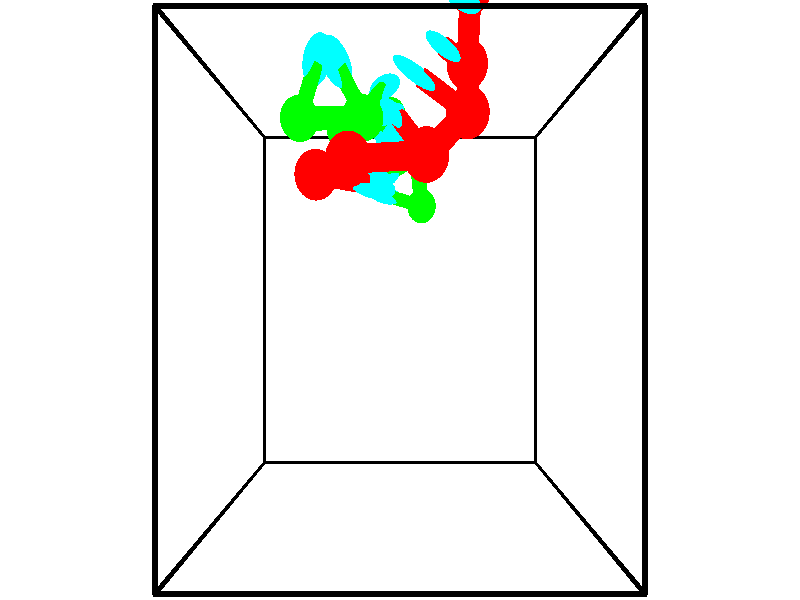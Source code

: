 // switches for output
#declare DRAW_BASES = 1; // possible values are 0, 1; only relevant for DNA ribbons
#declare DRAW_BASES_TYPE = 3; // possible values are 1, 2, 3; only relevant for DNA ribbons
#declare DRAW_FOG = 0; // set to 1 to enable fog

#include "colors.inc"

#include "transforms.inc"
background { rgb <1, 1, 1>}

#default {
   normal{
       ripples 0.25
       frequency 0.20
       turbulence 0.2
       lambda 5
   }
	finish {
		phong 0.1
		phong_size 40.
	}
}

// original window dimensions: 1024x640


// camera settings

camera {
	sky <-0, 1, 0>
	up <-0, 1, 0>
	right 1.6 * <1, 0, 0>
	location <2.5, 2.5, 11.1562>
	look_at <2.5, 2.5, 2.5>
	direction <0, 0, -8.6562>
	angle 67.0682
}


# declare cpy_camera_pos = <2.5, 2.5, 11.1562>;
# if (DRAW_FOG = 1)
fog {
	fog_type 2
	up vnormalize(cpy_camera_pos)
	color rgbt<1,1,1,0.3>
	distance 1e-5
	fog_alt 3e-3
	fog_offset 4
}
# end


// LIGHTS

# declare lum = 6;
global_settings {
	ambient_light rgb lum * <0.05, 0.05, 0.05>
	max_trace_level 15
}# declare cpy_direct_light_amount = 0.25;
light_source
{	1000 * <-1, -1, 1>,
	rgb lum * cpy_direct_light_amount
	parallel
}

light_source
{	1000 * <1, 1, -1>,
	rgb lum * cpy_direct_light_amount
	parallel
}

// strand 0

// nucleotide -1

// particle -1
sphere {
	<2.378539, 5.750911, 4.675558> 0.250000
	pigment { color rgbt <1,0,0,0> }
	no_shadow
}
cylinder {
	<2.153616, 5.764629, 5.006044>,  <2.018662, 5.772861, 5.204336>, 0.100000
	pigment { color rgbt <1,0,0,0> }
	no_shadow
}
cylinder {
	<2.153616, 5.764629, 5.006044>,  <2.378539, 5.750911, 4.675558>, 0.100000
	pigment { color rgbt <1,0,0,0> }
	no_shadow
}

// particle -1
sphere {
	<2.153616, 5.764629, 5.006044> 0.100000
	pigment { color rgbt <1,0,0,0> }
	no_shadow
}
sphere {
	0, 1
	scale<0.080000,0.200000,0.300000>
	matrix <-0.758174, -0.420258, -0.498554,
		0.330125, -0.906756, 0.262317,
		-0.562307, 0.034296, 0.826217,
		1.984924, 5.774918, 5.253910>
	pigment { color rgbt <0,1,1,0> }
	no_shadow
}
cylinder {
	<2.967907, 6.038795, 4.415312>,  <2.378539, 5.750911, 4.675558>, 0.130000
	pigment { color rgbt <1,0,0,0> }
	no_shadow
}

// nucleotide -1

// particle -1
sphere {
	<2.967907, 6.038795, 4.415312> 0.250000
	pigment { color rgbt <1,0,0,0> }
	no_shadow
}
cylinder {
	<3.143635, 5.760670, 4.642833>,  <3.249072, 5.593794, 4.779345>, 0.100000
	pigment { color rgbt <1,0,0,0> }
	no_shadow
}
cylinder {
	<3.143635, 5.760670, 4.642833>,  <2.967907, 6.038795, 4.415312>, 0.100000
	pigment { color rgbt <1,0,0,0> }
	no_shadow
}

// particle -1
sphere {
	<3.143635, 5.760670, 4.642833> 0.100000
	pigment { color rgbt <1,0,0,0> }
	no_shadow
}
sphere {
	0, 1
	scale<0.080000,0.200000,0.300000>
	matrix <-0.286118, -0.708504, -0.645103,
		0.851548, 0.120662, -0.510202,
		0.439320, -0.695315, 0.568801,
		3.275431, 5.552075, 4.813473>
	pigment { color rgbt <0,1,1,0> }
	no_shadow
}
cylinder {
	<3.336680, 5.576002, 4.020819>,  <2.967907, 6.038795, 4.415312>, 0.130000
	pigment { color rgbt <1,0,0,0> }
	no_shadow
}

// nucleotide -1

// particle -1
sphere {
	<3.336680, 5.576002, 4.020819> 0.250000
	pigment { color rgbt <1,0,0,0> }
	no_shadow
}
cylinder {
	<3.255718, 5.369560, 4.353726>,  <3.207141, 5.245696, 4.553471>, 0.100000
	pigment { color rgbt <1,0,0,0> }
	no_shadow
}
cylinder {
	<3.255718, 5.369560, 4.353726>,  <3.336680, 5.576002, 4.020819>, 0.100000
	pigment { color rgbt <1,0,0,0> }
	no_shadow
}

// particle -1
sphere {
	<3.255718, 5.369560, 4.353726> 0.100000
	pigment { color rgbt <1,0,0,0> }
	no_shadow
}
sphere {
	0, 1
	scale<0.080000,0.200000,0.300000>
	matrix <-0.355907, -0.752980, -0.553490,
		0.912339, -0.408239, -0.031278,
		-0.202404, -0.516103, 0.832268,
		3.194997, 5.214729, 4.603407>
	pigment { color rgbt <0,1,1,0> }
	no_shadow
}
cylinder {
	<3.321513, 4.896891, 3.786228>,  <3.336680, 5.576002, 4.020819>, 0.130000
	pigment { color rgbt <1,0,0,0> }
	no_shadow
}

// nucleotide -1

// particle -1
sphere {
	<3.321513, 4.896891, 3.786228> 0.250000
	pigment { color rgbt <1,0,0,0> }
	no_shadow
}
cylinder {
	<3.129305, 4.878803, 4.136555>,  <3.013980, 4.867950, 4.346751>, 0.100000
	pigment { color rgbt <1,0,0,0> }
	no_shadow
}
cylinder {
	<3.129305, 4.878803, 4.136555>,  <3.321513, 4.896891, 3.786228>, 0.100000
	pigment { color rgbt <1,0,0,0> }
	no_shadow
}

// particle -1
sphere {
	<3.129305, 4.878803, 4.136555> 0.100000
	pigment { color rgbt <1,0,0,0> }
	no_shadow
}
sphere {
	0, 1
	scale<0.080000,0.200000,0.300000>
	matrix <-0.536656, -0.774695, -0.334437,
		0.693614, -0.630716, 0.347990,
		-0.480521, -0.045220, 0.875817,
		2.985149, 4.865237, 4.399300>
	pigment { color rgbt <0,1,1,0> }
	no_shadow
}
cylinder {
	<3.281471, 4.299786, 4.197490>,  <3.321513, 4.896891, 3.786228>, 0.130000
	pigment { color rgbt <1,0,0,0> }
	no_shadow
}

// nucleotide -1

// particle -1
sphere {
	<3.281471, 4.299786, 4.197490> 0.250000
	pigment { color rgbt <1,0,0,0> }
	no_shadow
}
cylinder {
	<2.938120, 4.498604, 4.248301>,  <2.732109, 4.617894, 4.278787>, 0.100000
	pigment { color rgbt <1,0,0,0> }
	no_shadow
}
cylinder {
	<2.938120, 4.498604, 4.248301>,  <3.281471, 4.299786, 4.197490>, 0.100000
	pigment { color rgbt <1,0,0,0> }
	no_shadow
}

// particle -1
sphere {
	<2.938120, 4.498604, 4.248301> 0.100000
	pigment { color rgbt <1,0,0,0> }
	no_shadow
}
sphere {
	0, 1
	scale<0.080000,0.200000,0.300000>
	matrix <-0.505970, -0.779316, -0.369678,
		-0.084753, -0.381595, 0.920436,
		-0.858377, 0.497044, 0.127026,
		2.680607, 4.647717, 4.286408>
	pigment { color rgbt <0,1,1,0> }
	no_shadow
}
cylinder {
	<2.784919, 3.810698, 4.621397>,  <3.281471, 4.299786, 4.197490>, 0.130000
	pigment { color rgbt <1,0,0,0> }
	no_shadow
}

// nucleotide -1

// particle -1
sphere {
	<2.784919, 3.810698, 4.621397> 0.250000
	pigment { color rgbt <1,0,0,0> }
	no_shadow
}
cylinder {
	<2.605244, 4.073135, 4.378820>,  <2.497438, 4.230598, 4.233275>, 0.100000
	pigment { color rgbt <1,0,0,0> }
	no_shadow
}
cylinder {
	<2.605244, 4.073135, 4.378820>,  <2.784919, 3.810698, 4.621397>, 0.100000
	pigment { color rgbt <1,0,0,0> }
	no_shadow
}

// particle -1
sphere {
	<2.605244, 4.073135, 4.378820> 0.100000
	pigment { color rgbt <1,0,0,0> }
	no_shadow
}
sphere {
	0, 1
	scale<0.080000,0.200000,0.300000>
	matrix <-0.550249, -0.737919, -0.390770,
		-0.703884, 0.158161, 0.692482,
		-0.449191, 0.656095, -0.606438,
		2.470487, 4.269964, 4.196888>
	pigment { color rgbt <0,1,1,0> }
	no_shadow
}
cylinder {
	<1.941230, 3.768382, 4.633785>,  <2.784919, 3.810698, 4.621397>, 0.130000
	pigment { color rgbt <1,0,0,0> }
	no_shadow
}

// nucleotide -1

// particle -1
sphere {
	<1.941230, 3.768382, 4.633785> 0.250000
	pigment { color rgbt <1,0,0,0> }
	no_shadow
}
cylinder {
	<2.168549, 3.838367, 4.312182>,  <2.304940, 3.880358, 4.119221>, 0.100000
	pigment { color rgbt <1,0,0,0> }
	no_shadow
}
cylinder {
	<2.168549, 3.838367, 4.312182>,  <1.941230, 3.768382, 4.633785>, 0.100000
	pigment { color rgbt <1,0,0,0> }
	no_shadow
}

// particle -1
sphere {
	<2.168549, 3.838367, 4.312182> 0.100000
	pigment { color rgbt <1,0,0,0> }
	no_shadow
}
sphere {
	0, 1
	scale<0.080000,0.200000,0.300000>
	matrix <-0.421601, -0.777202, -0.467130,
		-0.706606, 0.604439, -0.367917,
		0.568297, 0.174963, -0.804007,
		2.339038, 3.890856, 4.070981>
	pigment { color rgbt <0,1,1,0> }
	no_shadow
}
cylinder {
	<1.508284, 3.730055, 4.036955>,  <1.941230, 3.768382, 4.633785>, 0.130000
	pigment { color rgbt <1,0,0,0> }
	no_shadow
}

// nucleotide -1

// particle -1
sphere {
	<1.508284, 3.730055, 4.036955> 0.250000
	pigment { color rgbt <1,0,0,0> }
	no_shadow
}
cylinder {
	<1.881460, 3.693836, 3.897572>,  <2.105366, 3.672105, 3.813941>, 0.100000
	pigment { color rgbt <1,0,0,0> }
	no_shadow
}
cylinder {
	<1.881460, 3.693836, 3.897572>,  <1.508284, 3.730055, 4.036955>, 0.100000
	pigment { color rgbt <1,0,0,0> }
	no_shadow
}

// particle -1
sphere {
	<1.881460, 3.693836, 3.897572> 0.100000
	pigment { color rgbt <1,0,0,0> }
	no_shadow
}
sphere {
	0, 1
	scale<0.080000,0.200000,0.300000>
	matrix <-0.309628, -0.695672, -0.648205,
		-0.183720, 0.712630, -0.677057,
		0.932940, -0.090547, -0.348459,
		2.161342, 3.666672, 3.793034>
	pigment { color rgbt <0,1,1,0> }
	no_shadow
}
// strand 1

// nucleotide -1

// particle -1
sphere {
	<2.877425, 3.872122, 0.559561> 0.250000
	pigment { color rgbt <0,1,0,0> }
	no_shadow
}
cylinder {
	<2.521059, 3.981861, 0.414783>,  <2.307240, 4.047705, 0.327917>, 0.100000
	pigment { color rgbt <0,1,0,0> }
	no_shadow
}
cylinder {
	<2.521059, 3.981861, 0.414783>,  <2.877425, 3.872122, 0.559561>, 0.100000
	pigment { color rgbt <0,1,0,0> }
	no_shadow
}

// particle -1
sphere {
	<2.521059, 3.981861, 0.414783> 0.100000
	pigment { color rgbt <0,1,0,0> }
	no_shadow
}
sphere {
	0, 1
	scale<0.080000,0.200000,0.300000>
	matrix <-0.011131, 0.783506, 0.621284,
		0.454033, 0.557540, -0.694984,
		-0.890915, 0.274348, -0.361944,
		2.253784, 4.064166, 0.306200>
	pigment { color rgbt <0,1,1,0> }
	no_shadow
}
cylinder {
	<2.801453, 4.606861, 0.426980>,  <2.877425, 3.872122, 0.559561>, 0.130000
	pigment { color rgbt <0,1,0,0> }
	no_shadow
}

// nucleotide -1

// particle -1
sphere {
	<2.801453, 4.606861, 0.426980> 0.250000
	pigment { color rgbt <0,1,0,0> }
	no_shadow
}
cylinder {
	<2.468708, 4.419514, 0.546067>,  <2.269061, 4.307105, 0.617520>, 0.100000
	pigment { color rgbt <0,1,0,0> }
	no_shadow
}
cylinder {
	<2.468708, 4.419514, 0.546067>,  <2.801453, 4.606861, 0.426980>, 0.100000
	pigment { color rgbt <0,1,0,0> }
	no_shadow
}

// particle -1
sphere {
	<2.468708, 4.419514, 0.546067> 0.100000
	pigment { color rgbt <0,1,0,0> }
	no_shadow
}
sphere {
	0, 1
	scale<0.080000,0.200000,0.300000>
	matrix <-0.062163, 0.611704, 0.788640,
		-0.551490, 0.637533, -0.537969,
		-0.831862, -0.468369, 0.297718,
		2.219149, 4.279003, 0.635383>
	pigment { color rgbt <0,1,1,0> }
	no_shadow
}
cylinder {
	<2.346149, 5.181377, 0.661753>,  <2.801453, 4.606861, 0.426980>, 0.130000
	pigment { color rgbt <0,1,0,0> }
	no_shadow
}

// nucleotide -1

// particle -1
sphere {
	<2.346149, 5.181377, 0.661753> 0.250000
	pigment { color rgbt <0,1,0,0> }
	no_shadow
}
cylinder {
	<2.294622, 4.839977, 0.863721>,  <2.263706, 4.635137, 0.984901>, 0.100000
	pigment { color rgbt <0,1,0,0> }
	no_shadow
}
cylinder {
	<2.294622, 4.839977, 0.863721>,  <2.346149, 5.181377, 0.661753>, 0.100000
	pigment { color rgbt <0,1,0,0> }
	no_shadow
}

// particle -1
sphere {
	<2.294622, 4.839977, 0.863721> 0.100000
	pigment { color rgbt <0,1,0,0> }
	no_shadow
}
sphere {
	0, 1
	scale<0.080000,0.200000,0.300000>
	matrix <0.133318, 0.489634, 0.861676,
		-0.982666, 0.178313, 0.050713,
		-0.128817, -0.853501, 0.504919,
		2.255977, 4.583927, 1.015197>
	pigment { color rgbt <0,1,1,0> }
	no_shadow
}
cylinder {
	<1.716596, 4.999138, 1.071549>,  <2.346149, 5.181377, 0.661753>, 0.130000
	pigment { color rgbt <0,1,0,0> }
	no_shadow
}

// nucleotide -1

// particle -1
sphere {
	<1.716596, 4.999138, 1.071549> 0.250000
	pigment { color rgbt <0,1,0,0> }
	no_shadow
}
cylinder {
	<2.056902, 4.856197, 1.225691>,  <2.261086, 4.770433, 1.318176>, 0.100000
	pigment { color rgbt <0,1,0,0> }
	no_shadow
}
cylinder {
	<2.056902, 4.856197, 1.225691>,  <1.716596, 4.999138, 1.071549>, 0.100000
	pigment { color rgbt <0,1,0,0> }
	no_shadow
}

// particle -1
sphere {
	<2.056902, 4.856197, 1.225691> 0.100000
	pigment { color rgbt <0,1,0,0> }
	no_shadow
}
sphere {
	0, 1
	scale<0.080000,0.200000,0.300000>
	matrix <-0.103937, 0.604357, 0.789905,
		-0.515166, -0.712076, 0.477024,
		0.850765, -0.357352, 0.385355,
		2.312131, 4.748992, 1.341297>
	pigment { color rgbt <0,1,1,0> }
	no_shadow
}
cylinder {
	<1.609610, 4.709787, 1.737596>,  <1.716596, 4.999138, 1.071549>, 0.130000
	pigment { color rgbt <0,1,0,0> }
	no_shadow
}

// nucleotide -1

// particle -1
sphere {
	<1.609610, 4.709787, 1.737596> 0.250000
	pigment { color rgbt <0,1,0,0> }
	no_shadow
}
cylinder {
	<1.991590, 4.828320, 1.731169>,  <2.220779, 4.899439, 1.727312>, 0.100000
	pigment { color rgbt <0,1,0,0> }
	no_shadow
}
cylinder {
	<1.991590, 4.828320, 1.731169>,  <1.609610, 4.709787, 1.737596>, 0.100000
	pigment { color rgbt <0,1,0,0> }
	no_shadow
}

// particle -1
sphere {
	<1.991590, 4.828320, 1.731169> 0.100000
	pigment { color rgbt <0,1,0,0> }
	no_shadow
}
sphere {
	0, 1
	scale<0.080000,0.200000,0.300000>
	matrix <-0.177045, 0.612325, 0.770528,
		0.238169, -0.732972, 0.637203,
		0.954951, 0.296330, -0.016068,
		2.278076, 4.917219, 1.726348>
	pigment { color rgbt <0,1,1,0> }
	no_shadow
}
cylinder {
	<1.927471, 4.720974, 2.460592>,  <1.609610, 4.709787, 1.737596>, 0.130000
	pigment { color rgbt <0,1,0,0> }
	no_shadow
}

// nucleotide -1

// particle -1
sphere {
	<1.927471, 4.720974, 2.460592> 0.250000
	pigment { color rgbt <0,1,0,0> }
	no_shadow
}
cylinder {
	<2.123531, 4.983135, 2.230741>,  <2.241168, 5.140432, 2.092830>, 0.100000
	pigment { color rgbt <0,1,0,0> }
	no_shadow
}
cylinder {
	<2.123531, 4.983135, 2.230741>,  <1.927471, 4.720974, 2.460592>, 0.100000
	pigment { color rgbt <0,1,0,0> }
	no_shadow
}

// particle -1
sphere {
	<2.123531, 4.983135, 2.230741> 0.100000
	pigment { color rgbt <0,1,0,0> }
	no_shadow
}
sphere {
	0, 1
	scale<0.080000,0.200000,0.300000>
	matrix <-0.052375, 0.680206, 0.731147,
		0.870063, -0.328277, 0.367730,
		0.490151, 0.655403, -0.574628,
		2.270577, 5.179756, 2.058352>
	pigment { color rgbt <0,1,1,0> }
	no_shadow
}
cylinder {
	<2.028471, 4.519837, 3.123617>,  <1.927471, 4.720974, 2.460592>, 0.130000
	pigment { color rgbt <0,1,0,0> }
	no_shadow
}

// nucleotide -1

// particle -1
sphere {
	<2.028471, 4.519837, 3.123617> 0.250000
	pigment { color rgbt <0,1,0,0> }
	no_shadow
}
cylinder {
	<1.829174, 4.813896, 3.307493>,  <1.709596, 4.990331, 3.417819>, 0.100000
	pigment { color rgbt <0,1,0,0> }
	no_shadow
}
cylinder {
	<1.829174, 4.813896, 3.307493>,  <2.028471, 4.519837, 3.123617>, 0.100000
	pigment { color rgbt <0,1,0,0> }
	no_shadow
}

// particle -1
sphere {
	<1.829174, 4.813896, 3.307493> 0.100000
	pigment { color rgbt <0,1,0,0> }
	no_shadow
}
sphere {
	0, 1
	scale<0.080000,0.200000,0.300000>
	matrix <-0.606200, 0.083700, -0.790896,
		-0.619901, -0.672721, 0.403943,
		-0.498242, 0.735147, 0.459689,
		1.679701, 5.034440, 3.445400>
	pigment { color rgbt <0,1,1,0> }
	no_shadow
}
cylinder {
	<1.177343, 4.486971, 3.222282>,  <2.028471, 4.519837, 3.123617>, 0.130000
	pigment { color rgbt <0,1,0,0> }
	no_shadow
}

// nucleotide -1

// particle -1
sphere {
	<1.177343, 4.486971, 3.222282> 0.250000
	pigment { color rgbt <0,1,0,0> }
	no_shadow
}
cylinder {
	<1.308784, 4.864368, 3.205125>,  <1.387650, 5.090807, 3.194831>, 0.100000
	pigment { color rgbt <0,1,0,0> }
	no_shadow
}
cylinder {
	<1.308784, 4.864368, 3.205125>,  <1.177343, 4.486971, 3.222282>, 0.100000
	pigment { color rgbt <0,1,0,0> }
	no_shadow
}

// particle -1
sphere {
	<1.308784, 4.864368, 3.205125> 0.100000
	pigment { color rgbt <0,1,0,0> }
	no_shadow
}
sphere {
	0, 1
	scale<0.080000,0.200000,0.300000>
	matrix <-0.619512, 0.181042, -0.763825,
		-0.712898, 0.277569, 0.643997,
		0.328605, 0.943493, -0.042893,
		1.407366, 5.147417, 3.192257>
	pigment { color rgbt <0,1,1,0> }
	no_shadow
}
// box output
cylinder {
	<0.000000, 0.000000, 0.000000>,  <5.000000, 0.000000, 0.000000>, 0.025000
	pigment { color rgbt <0,0,0,0> }
	no_shadow
}
cylinder {
	<0.000000, 0.000000, 0.000000>,  <0.000000, 5.000000, 0.000000>, 0.025000
	pigment { color rgbt <0,0,0,0> }
	no_shadow
}
cylinder {
	<0.000000, 0.000000, 0.000000>,  <0.000000, 0.000000, 5.000000>, 0.025000
	pigment { color rgbt <0,0,0,0> }
	no_shadow
}
cylinder {
	<5.000000, 5.000000, 5.000000>,  <0.000000, 5.000000, 5.000000>, 0.025000
	pigment { color rgbt <0,0,0,0> }
	no_shadow
}
cylinder {
	<5.000000, 5.000000, 5.000000>,  <5.000000, 0.000000, 5.000000>, 0.025000
	pigment { color rgbt <0,0,0,0> }
	no_shadow
}
cylinder {
	<5.000000, 5.000000, 5.000000>,  <5.000000, 5.000000, 0.000000>, 0.025000
	pigment { color rgbt <0,0,0,0> }
	no_shadow
}
cylinder {
	<0.000000, 0.000000, 5.000000>,  <0.000000, 5.000000, 5.000000>, 0.025000
	pigment { color rgbt <0,0,0,0> }
	no_shadow
}
cylinder {
	<0.000000, 0.000000, 5.000000>,  <5.000000, 0.000000, 5.000000>, 0.025000
	pigment { color rgbt <0,0,0,0> }
	no_shadow
}
cylinder {
	<5.000000, 5.000000, 0.000000>,  <0.000000, 5.000000, 0.000000>, 0.025000
	pigment { color rgbt <0,0,0,0> }
	no_shadow
}
cylinder {
	<5.000000, 5.000000, 0.000000>,  <5.000000, 0.000000, 0.000000>, 0.025000
	pigment { color rgbt <0,0,0,0> }
	no_shadow
}
cylinder {
	<5.000000, 0.000000, 5.000000>,  <5.000000, 0.000000, 0.000000>, 0.025000
	pigment { color rgbt <0,0,0,0> }
	no_shadow
}
cylinder {
	<0.000000, 5.000000, 0.000000>,  <0.000000, 5.000000, 5.000000>, 0.025000
	pigment { color rgbt <0,0,0,0> }
	no_shadow
}
// end of box output
